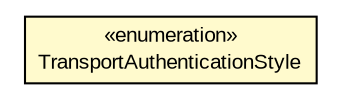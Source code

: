 #!/usr/local/bin/dot
#
# Class diagram 
# Generated by UMLGraph version R5_6-24-gf6e263 (http://www.umlgraph.org/)
#

digraph G {
	edge [fontname="arial",fontsize=10,labelfontname="arial",labelfontsize=10];
	node [fontname="arial",fontsize=10,shape=plaintext];
	nodesep=0.25;
	ranksep=0.5;
	// org.miloss.fgsms.services.interfaces.policyconfiguration.TransportAuthenticationStyle
	c399740 [label=<<table title="org.miloss.fgsms.services.interfaces.policyconfiguration.TransportAuthenticationStyle" border="0" cellborder="1" cellspacing="0" cellpadding="2" port="p" bgcolor="lemonChiffon" href="./TransportAuthenticationStyle.html">
		<tr><td><table border="0" cellspacing="0" cellpadding="1">
<tr><td align="center" balign="center"> &#171;enumeration&#187; </td></tr>
<tr><td align="center" balign="center"> TransportAuthenticationStyle </td></tr>
		</table></td></tr>
		</table>>, URL="./TransportAuthenticationStyle.html", fontname="arial", fontcolor="black", fontsize=10.0];
}


